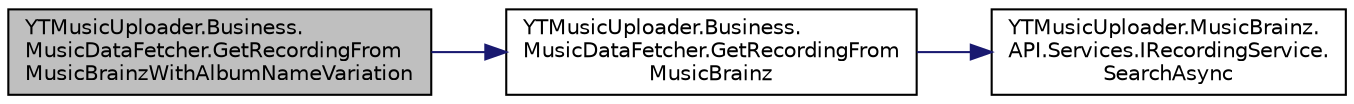 digraph "YTMusicUploader.Business.MusicDataFetcher.GetRecordingFromMusicBrainzWithAlbumNameVariation"
{
 // LATEX_PDF_SIZE
  edge [fontname="Helvetica",fontsize="10",labelfontname="Helvetica",labelfontsize="10"];
  node [fontname="Helvetica",fontsize="10",shape=record];
  rankdir="LR";
  Node1 [label="YTMusicUploader.Business.\lMusicDataFetcher.GetRecordingFrom\lMusicBrainzWithAlbumNameVariation",height=0.2,width=0.4,color="black", fillcolor="grey75", style="filled", fontcolor="black",tooltip="Get the recording (track data) from MusicBrainz via query using the artist, album an track names...."];
  Node1 -> Node2 [color="midnightblue",fontsize="10",style="solid",fontname="Helvetica"];
  Node2 [label="YTMusicUploader.Business.\lMusicDataFetcher.GetRecordingFrom\lMusicBrainz",height=0.2,width=0.4,color="black", fillcolor="white", style="filled",URL="$dc/db7/class_y_t_music_uploader_1_1_business_1_1_music_data_fetcher.html#a7892203555b075bcf4bbb7da3a43ba0e",tooltip="Get the recording (track data) from MusicBrainz via query using the artist, album an track names"];
  Node2 -> Node3 [color="midnightblue",fontsize="10",style="solid",fontname="Helvetica"];
  Node3 [label="YTMusicUploader.MusicBrainz.\lAPI.Services.IRecordingService.\lSearchAsync",height=0.2,width=0.4,color="black", fillcolor="white", style="filled",URL="$db/d6f/interface_y_t_music_uploader_1_1_music_brainz_1_1_a_p_i_1_1_services_1_1_i_recording_service.html#aa65773bd4edd753f4b269f3eefccb5dc",tooltip="Search for an recording in the MusicBrainz database, matching the given query."];
}
